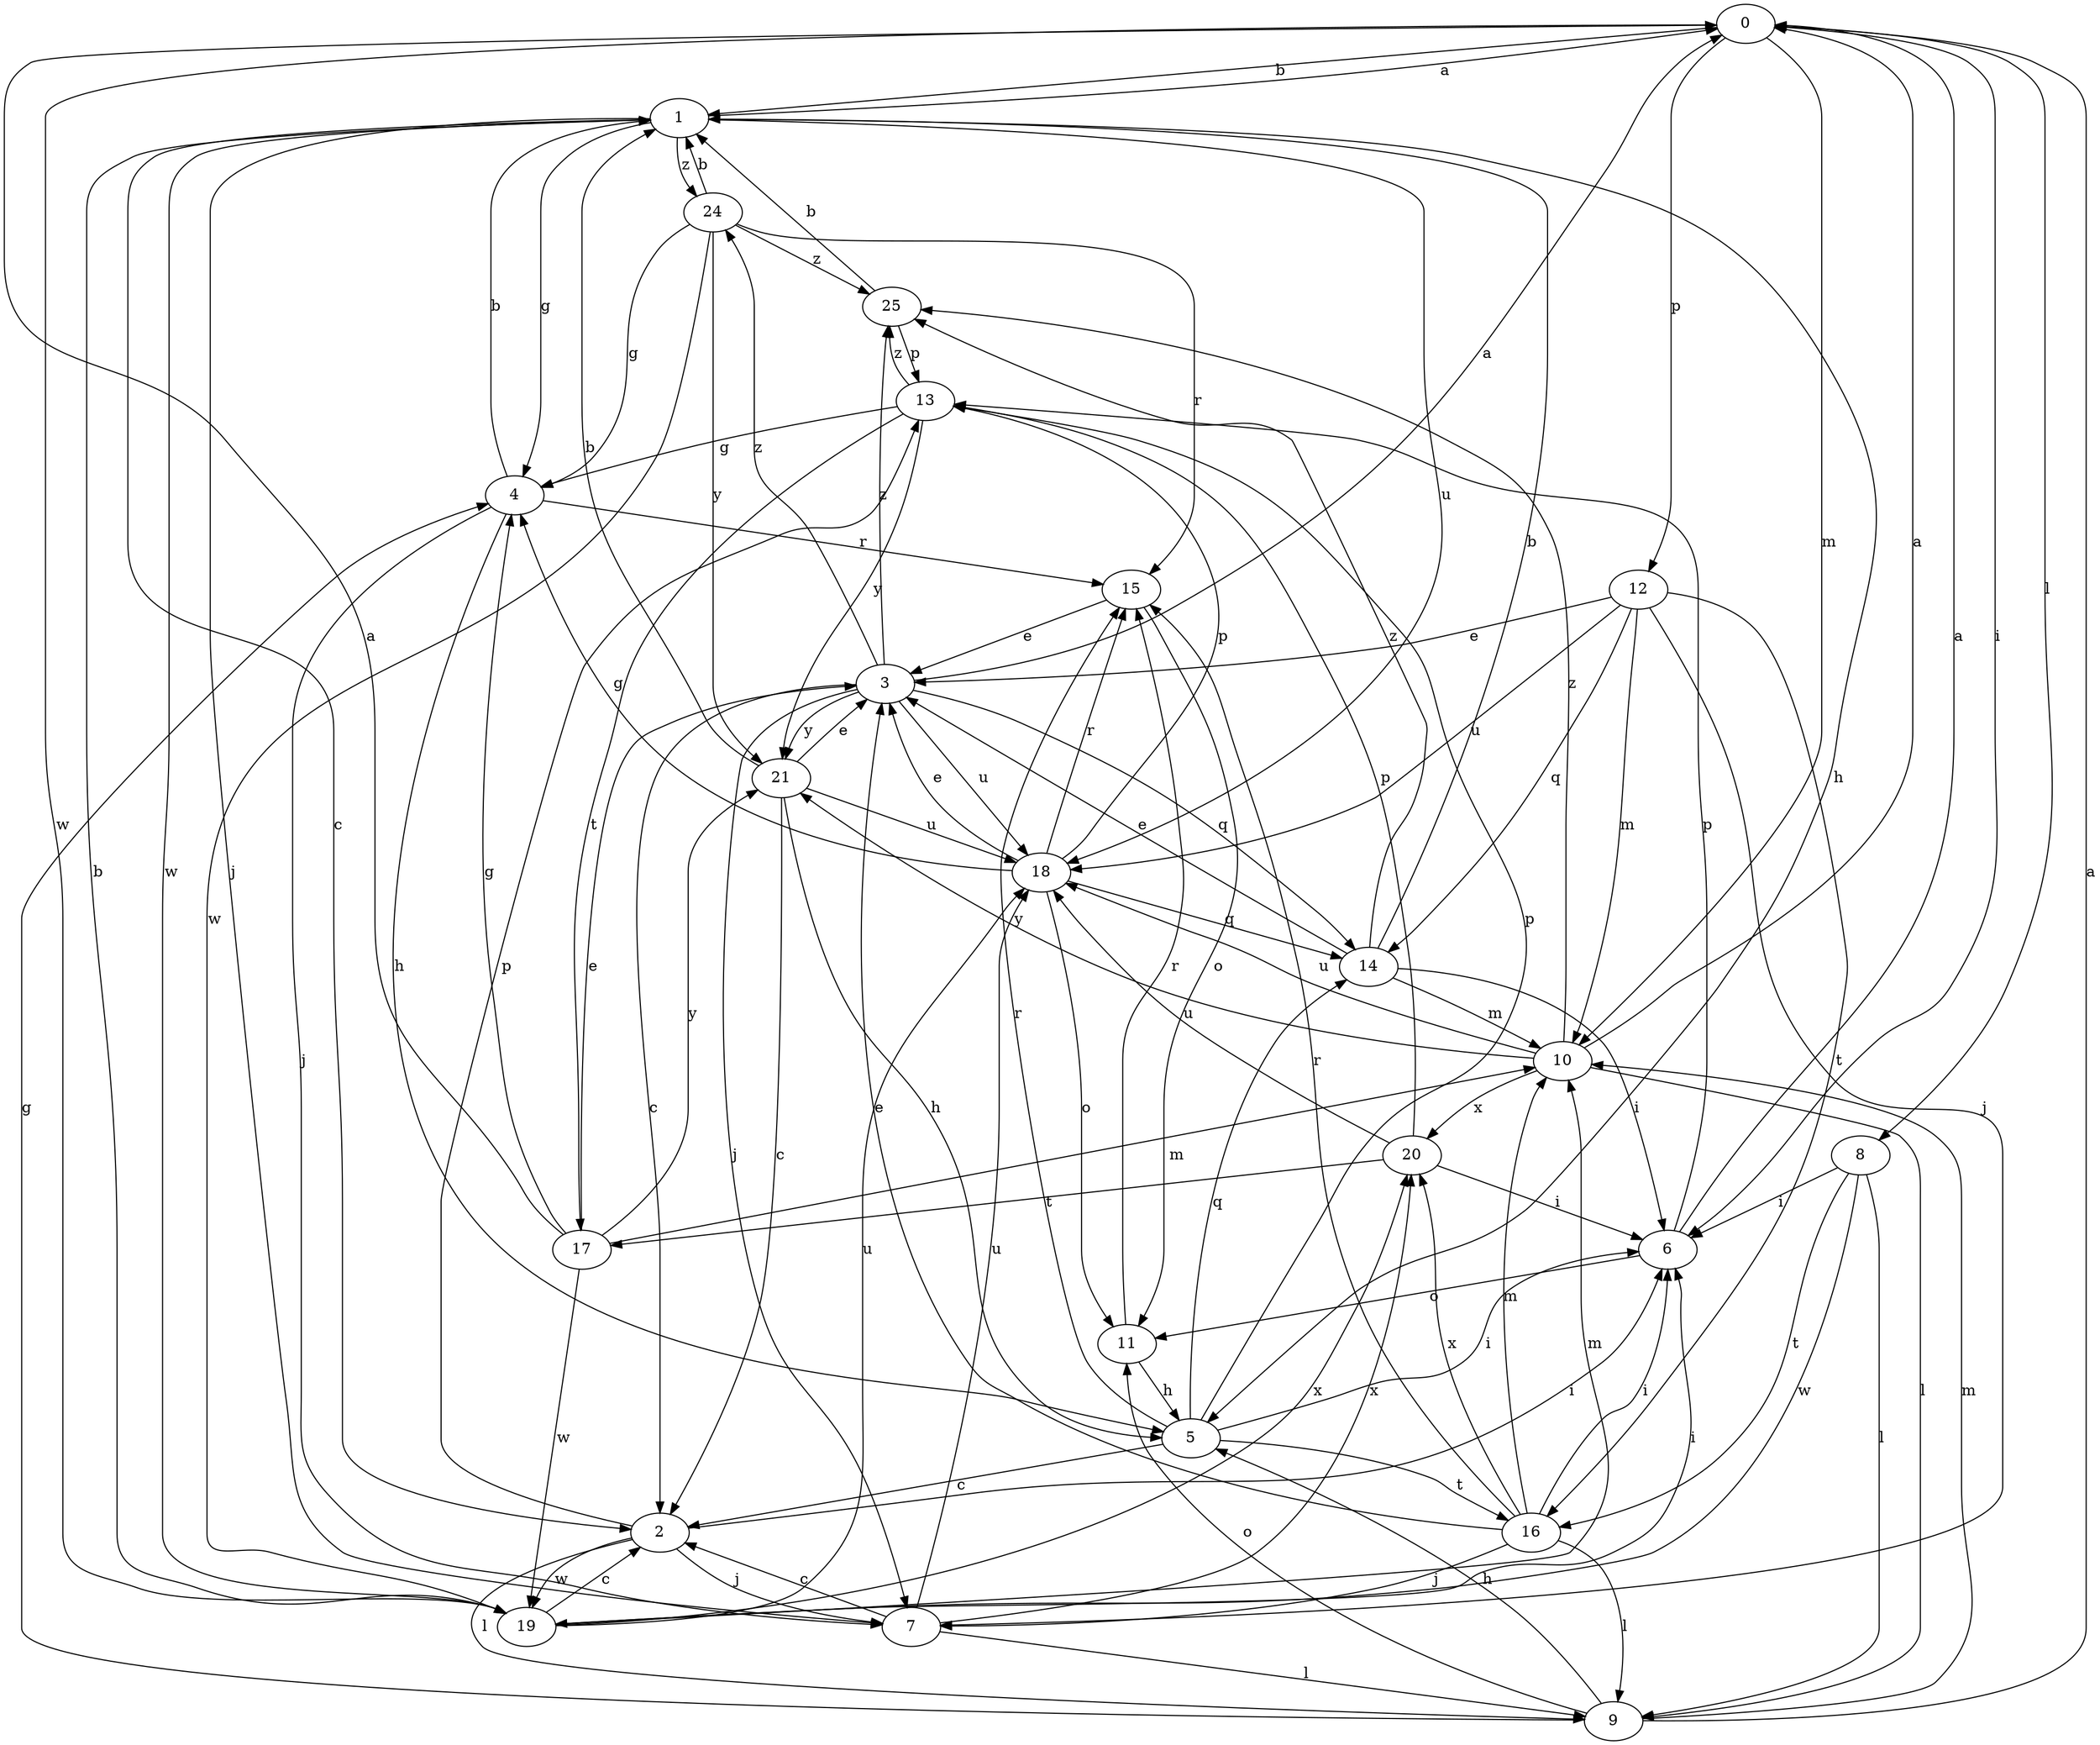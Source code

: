 strict digraph  {
0;
1;
2;
3;
4;
5;
6;
7;
8;
9;
10;
11;
12;
13;
14;
15;
16;
17;
18;
19;
20;
21;
24;
25;
0 -> 1  [label=b];
0 -> 6  [label=i];
0 -> 8  [label=l];
0 -> 10  [label=m];
0 -> 12  [label=p];
0 -> 19  [label=w];
1 -> 0  [label=a];
1 -> 2  [label=c];
1 -> 4  [label=g];
1 -> 5  [label=h];
1 -> 7  [label=j];
1 -> 18  [label=u];
1 -> 19  [label=w];
1 -> 24  [label=z];
2 -> 6  [label=i];
2 -> 7  [label=j];
2 -> 9  [label=l];
2 -> 13  [label=p];
2 -> 19  [label=w];
3 -> 0  [label=a];
3 -> 2  [label=c];
3 -> 7  [label=j];
3 -> 14  [label=q];
3 -> 18  [label=u];
3 -> 21  [label=y];
3 -> 24  [label=z];
3 -> 25  [label=z];
4 -> 1  [label=b];
4 -> 5  [label=h];
4 -> 7  [label=j];
4 -> 15  [label=r];
5 -> 2  [label=c];
5 -> 6  [label=i];
5 -> 13  [label=p];
5 -> 14  [label=q];
5 -> 15  [label=r];
5 -> 16  [label=t];
6 -> 0  [label=a];
6 -> 11  [label=o];
6 -> 13  [label=p];
7 -> 2  [label=c];
7 -> 9  [label=l];
7 -> 18  [label=u];
7 -> 20  [label=x];
8 -> 6  [label=i];
8 -> 9  [label=l];
8 -> 16  [label=t];
8 -> 19  [label=w];
9 -> 0  [label=a];
9 -> 4  [label=g];
9 -> 5  [label=h];
9 -> 10  [label=m];
9 -> 11  [label=o];
10 -> 0  [label=a];
10 -> 9  [label=l];
10 -> 18  [label=u];
10 -> 20  [label=x];
10 -> 21  [label=y];
10 -> 25  [label=z];
11 -> 5  [label=h];
11 -> 15  [label=r];
12 -> 3  [label=e];
12 -> 7  [label=j];
12 -> 10  [label=m];
12 -> 14  [label=q];
12 -> 16  [label=t];
12 -> 18  [label=u];
13 -> 4  [label=g];
13 -> 17  [label=t];
13 -> 21  [label=y];
13 -> 25  [label=z];
14 -> 1  [label=b];
14 -> 3  [label=e];
14 -> 6  [label=i];
14 -> 10  [label=m];
14 -> 25  [label=z];
15 -> 3  [label=e];
15 -> 11  [label=o];
16 -> 3  [label=e];
16 -> 6  [label=i];
16 -> 7  [label=j];
16 -> 9  [label=l];
16 -> 10  [label=m];
16 -> 15  [label=r];
16 -> 20  [label=x];
17 -> 0  [label=a];
17 -> 3  [label=e];
17 -> 4  [label=g];
17 -> 10  [label=m];
17 -> 19  [label=w];
17 -> 21  [label=y];
18 -> 3  [label=e];
18 -> 4  [label=g];
18 -> 11  [label=o];
18 -> 13  [label=p];
18 -> 14  [label=q];
18 -> 15  [label=r];
19 -> 1  [label=b];
19 -> 2  [label=c];
19 -> 6  [label=i];
19 -> 10  [label=m];
19 -> 18  [label=u];
19 -> 20  [label=x];
20 -> 6  [label=i];
20 -> 13  [label=p];
20 -> 17  [label=t];
20 -> 18  [label=u];
21 -> 1  [label=b];
21 -> 2  [label=c];
21 -> 3  [label=e];
21 -> 5  [label=h];
21 -> 18  [label=u];
24 -> 1  [label=b];
24 -> 4  [label=g];
24 -> 15  [label=r];
24 -> 19  [label=w];
24 -> 21  [label=y];
24 -> 25  [label=z];
25 -> 1  [label=b];
25 -> 13  [label=p];
}
